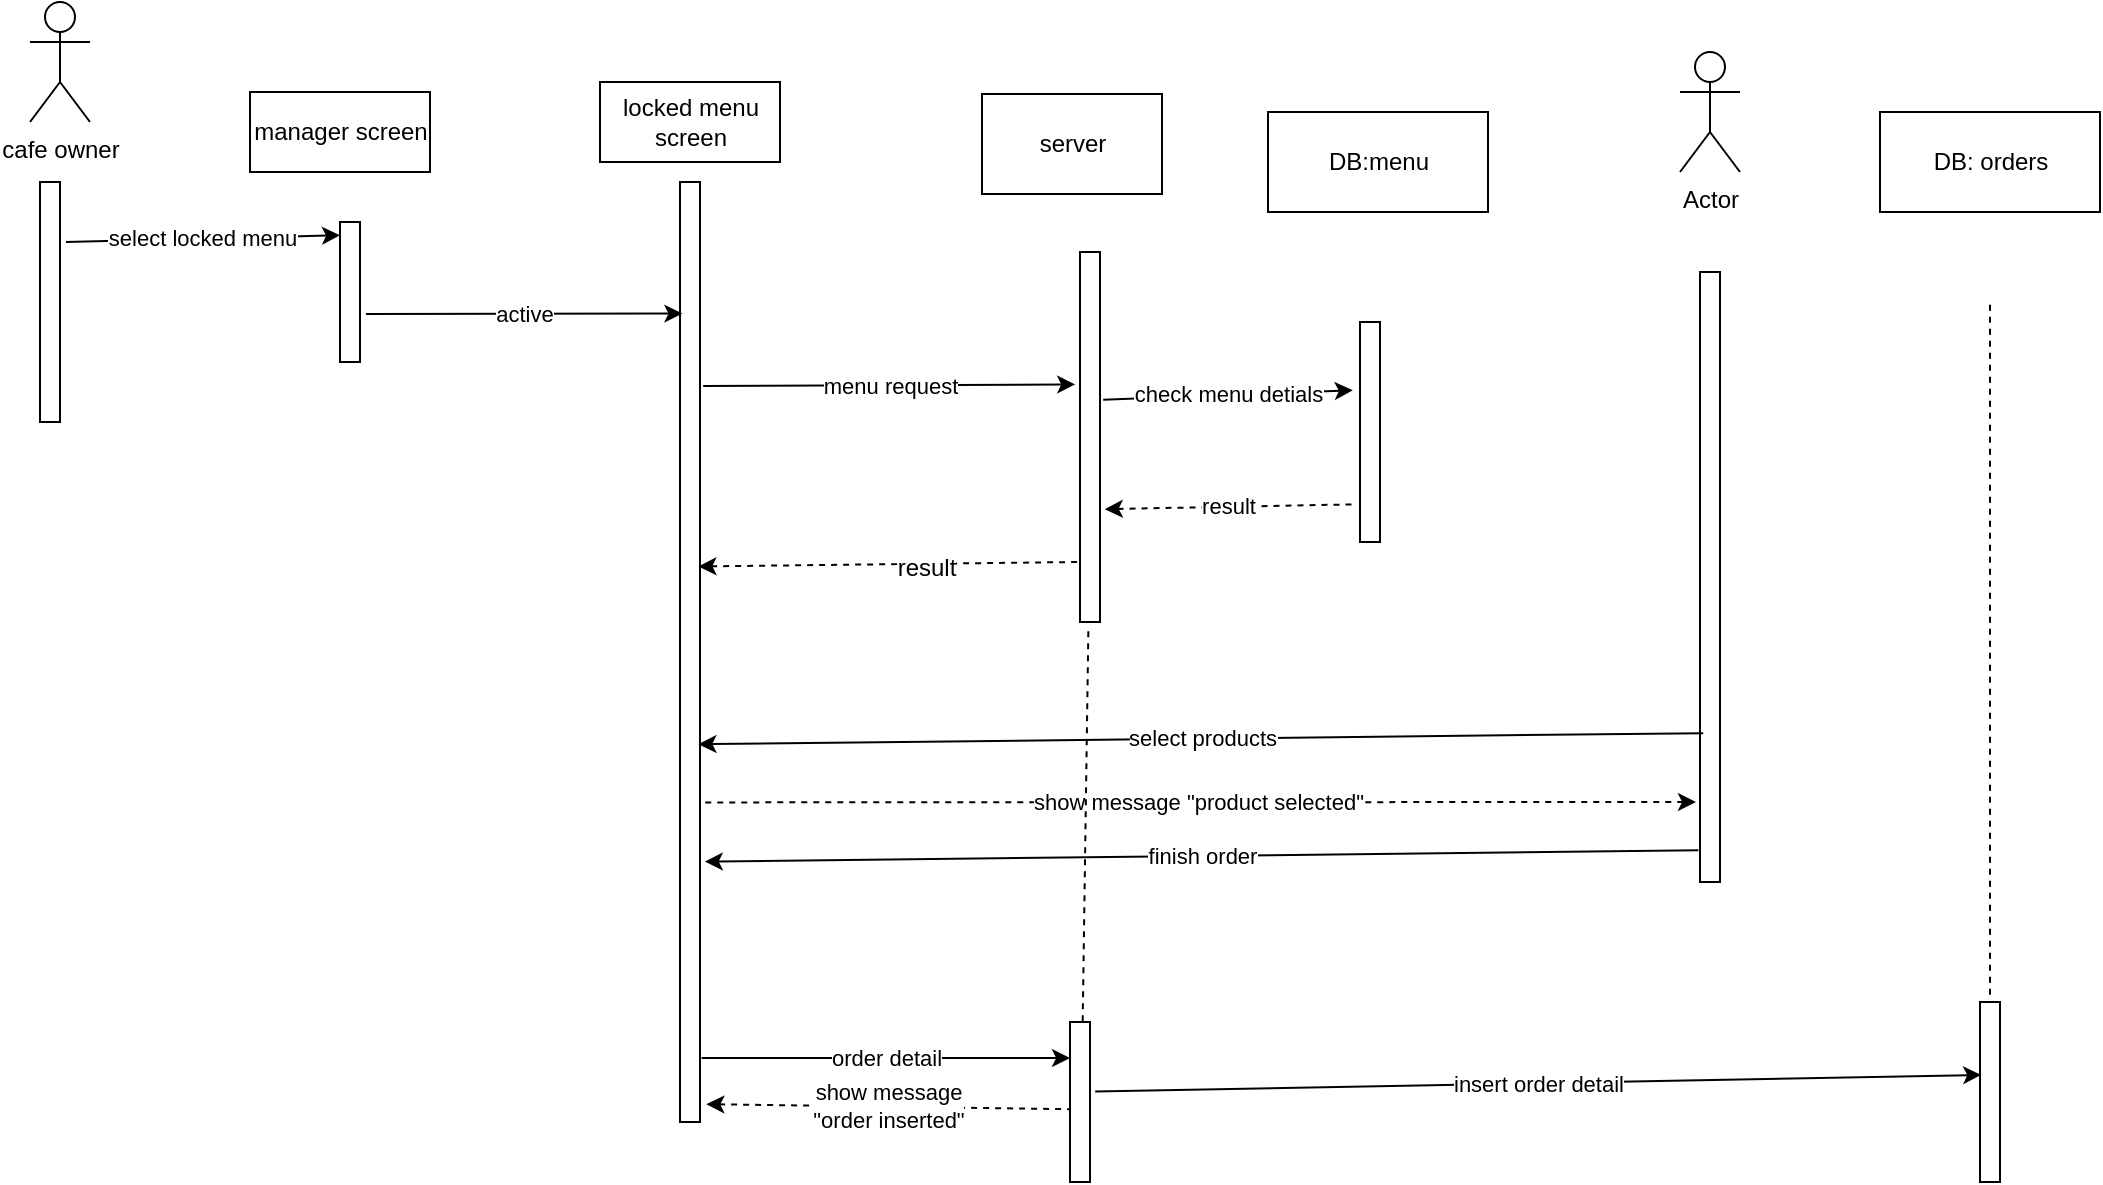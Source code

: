 <mxfile version="12.3.9" type="device" pages="1"><diagram id="4N7gWI63vx8qNTVdLzEc" name="Page-1"><mxGraphModel dx="1221" dy="625" grid="1" gridSize="10" guides="1" tooltips="1" connect="1" arrows="1" fold="1" page="1" pageScale="1" pageWidth="850" pageHeight="1100" math="0" shadow="0"><root><mxCell id="0"/><mxCell id="1" parent="0"/><mxCell id="htNVD5oSkDvVx0zV20uM-1" value="cafe owner" style="shape=umlActor;verticalLabelPosition=bottom;labelBackgroundColor=#ffffff;verticalAlign=top;html=1;outlineConnect=0;" vertex="1" parent="1"><mxGeometry x="55" y="260" width="30" height="60" as="geometry"/></mxCell><mxCell id="htNVD5oSkDvVx0zV20uM-2" value="" style="html=1;points=[];perimeter=orthogonalPerimeter;" vertex="1" parent="1"><mxGeometry x="60" y="350" width="10" height="120" as="geometry"/></mxCell><mxCell id="htNVD5oSkDvVx0zV20uM-3" value="" style="html=1;points=[];perimeter=orthogonalPerimeter;" vertex="1" parent="1"><mxGeometry x="210" y="370" width="10" height="70" as="geometry"/></mxCell><mxCell id="htNVD5oSkDvVx0zV20uM-4" value="manager screen" style="html=1;" vertex="1" parent="1"><mxGeometry x="165" y="305" width="90" height="40" as="geometry"/></mxCell><mxCell id="htNVD5oSkDvVx0zV20uM-5" value="" style="html=1;points=[];perimeter=orthogonalPerimeter;" vertex="1" parent="1"><mxGeometry x="380" y="350" width="10" height="470" as="geometry"/></mxCell><mxCell id="htNVD5oSkDvVx0zV20uM-6" value="locked menu&lt;br&gt;screen" style="html=1;" vertex="1" parent="1"><mxGeometry x="340" y="300" width="90" height="40" as="geometry"/></mxCell><mxCell id="htNVD5oSkDvVx0zV20uM-7" value="" style="html=1;points=[];perimeter=orthogonalPerimeter;" vertex="1" parent="1"><mxGeometry x="580" y="385" width="10" height="185" as="geometry"/></mxCell><mxCell id="htNVD5oSkDvVx0zV20uM-8" value="server" style="html=1;" vertex="1" parent="1"><mxGeometry x="531" y="306" width="90" height="50" as="geometry"/></mxCell><mxCell id="htNVD5oSkDvVx0zV20uM-9" value="select locked menu" style="endArrow=classic;html=1;entryX=0;entryY=0.095;entryDx=0;entryDy=0;entryPerimeter=0;" edge="1" parent="1" target="htNVD5oSkDvVx0zV20uM-3"><mxGeometry width="50" height="50" relative="1" as="geometry"><mxPoint x="73" y="380" as="sourcePoint"/><mxPoint x="140" y="388" as="targetPoint"/></mxGeometry></mxCell><mxCell id="htNVD5oSkDvVx0zV20uM-10" value="active" style="endArrow=classic;html=1;entryX=0.12;entryY=0.14;entryDx=0;entryDy=0;entryPerimeter=0;" edge="1" parent="1" target="htNVD5oSkDvVx0zV20uM-5"><mxGeometry width="50" height="50" relative="1" as="geometry"><mxPoint x="223" y="416" as="sourcePoint"/><mxPoint x="317" y="420" as="targetPoint"/></mxGeometry></mxCell><mxCell id="htNVD5oSkDvVx0zV20uM-11" value="menu request" style="endArrow=classic;html=1;exitX=1.16;exitY=0.217;exitDx=0;exitDy=0;exitPerimeter=0;entryX=-0.24;entryY=0.358;entryDx=0;entryDy=0;entryPerimeter=0;" edge="1" parent="1" source="htNVD5oSkDvVx0zV20uM-5" target="htNVD5oSkDvVx0zV20uM-7"><mxGeometry width="50" height="50" relative="1" as="geometry"><mxPoint x="410" y="480" as="sourcePoint"/><mxPoint x="460" y="430" as="targetPoint"/></mxGeometry></mxCell><mxCell id="htNVD5oSkDvVx0zV20uM-12" value="" style="endArrow=none;dashed=1;html=1;startArrow=classic;startFill=1;exitX=0.92;exitY=0.409;exitDx=0;exitDy=0;exitPerimeter=0;" edge="1" parent="1" source="htNVD5oSkDvVx0zV20uM-5"><mxGeometry width="50" height="50" relative="1" as="geometry"><mxPoint x="390" y="595" as="sourcePoint"/><mxPoint x="579" y="540" as="targetPoint"/></mxGeometry></mxCell><mxCell id="htNVD5oSkDvVx0zV20uM-13" value="result" style="text;html=1;align=center;verticalAlign=middle;resizable=0;points=[];;labelBackgroundColor=#ffffff;" vertex="1" connectable="0" parent="htNVD5oSkDvVx0zV20uM-12"><mxGeometry x="0.195" y="-2" relative="1" as="geometry"><mxPoint as="offset"/></mxGeometry></mxCell><mxCell id="htNVD5oSkDvVx0zV20uM-17" value="" style="html=1;points=[];perimeter=orthogonalPerimeter;" vertex="1" parent="1"><mxGeometry x="720" y="420" width="10" height="110" as="geometry"/></mxCell><mxCell id="htNVD5oSkDvVx0zV20uM-18" value="DB:menu" style="html=1;" vertex="1" parent="1"><mxGeometry x="674" y="315" width="110" height="50" as="geometry"/></mxCell><mxCell id="htNVD5oSkDvVx0zV20uM-19" value="check menu detials" style="endArrow=classic;html=1;entryX=-0.36;entryY=0.31;entryDx=0;entryDy=0;entryPerimeter=0;exitX=1.16;exitY=0.399;exitDx=0;exitDy=0;exitPerimeter=0;" edge="1" parent="1" source="htNVD5oSkDvVx0zV20uM-7" target="htNVD5oSkDvVx0zV20uM-17"><mxGeometry width="50" height="50" relative="1" as="geometry"><mxPoint x="610" y="470" as="sourcePoint"/><mxPoint x="660" y="420" as="targetPoint"/></mxGeometry></mxCell><mxCell id="htNVD5oSkDvVx0zV20uM-20" value="result" style="endArrow=none;dashed=1;html=1;entryX=-0.36;entryY=0.829;entryDx=0;entryDy=0;entryPerimeter=0;startArrow=classic;startFill=1;exitX=1.24;exitY=0.695;exitDx=0;exitDy=0;exitPerimeter=0;" edge="1" parent="1" source="htNVD5oSkDvVx0zV20uM-7" target="htNVD5oSkDvVx0zV20uM-17"><mxGeometry width="50" height="50" relative="1" as="geometry"><mxPoint x="660" y="550" as="sourcePoint"/><mxPoint x="670" y="540" as="targetPoint"/></mxGeometry></mxCell><mxCell id="htNVD5oSkDvVx0zV20uM-23" value="Actor" style="shape=umlActor;verticalLabelPosition=bottom;labelBackgroundColor=#ffffff;verticalAlign=top;html=1;outlineConnect=0;" vertex="1" parent="1"><mxGeometry x="880" y="285" width="30" height="60" as="geometry"/></mxCell><mxCell id="htNVD5oSkDvVx0zV20uM-24" value="" style="html=1;points=[];perimeter=orthogonalPerimeter;" vertex="1" parent="1"><mxGeometry x="890" y="395" width="10" height="305" as="geometry"/></mxCell><mxCell id="htNVD5oSkDvVx0zV20uM-25" value="select products" style="endArrow=classic;html=1;exitX=0.16;exitY=0.756;exitDx=0;exitDy=0;exitPerimeter=0;entryX=0.92;entryY=0.598;entryDx=0;entryDy=0;entryPerimeter=0;" edge="1" parent="1" source="htNVD5oSkDvVx0zV20uM-24" target="htNVD5oSkDvVx0zV20uM-5"><mxGeometry width="50" height="50" relative="1" as="geometry"><mxPoint x="621" y="700" as="sourcePoint"/><mxPoint x="671" y="650" as="targetPoint"/></mxGeometry></mxCell><mxCell id="htNVD5oSkDvVx0zV20uM-28" value="finish order" style="endArrow=classic;html=1;exitX=-0.08;exitY=0.948;exitDx=0;exitDy=0;exitPerimeter=0;entryX=1.24;entryY=0.723;entryDx=0;entryDy=0;entryPerimeter=0;" edge="1" parent="1" source="htNVD5oSkDvVx0zV20uM-24" target="htNVD5oSkDvVx0zV20uM-5"><mxGeometry width="50" height="50" relative="1" as="geometry"><mxPoint x="621" y="810" as="sourcePoint"/><mxPoint x="671" y="760" as="targetPoint"/></mxGeometry></mxCell><mxCell id="htNVD5oSkDvVx0zV20uM-29" value="show message &quot;product selected&quot;" style="endArrow=none;dashed=1;html=1;startArrow=classic;startFill=1;entryX=1;entryY=0.66;entryDx=0;entryDy=0;entryPerimeter=0;" edge="1" parent="1" target="htNVD5oSkDvVx0zV20uM-5"><mxGeometry width="50" height="50" relative="1" as="geometry"><mxPoint x="888" y="660" as="sourcePoint"/><mxPoint x="560" y="700" as="targetPoint"/></mxGeometry></mxCell><mxCell id="htNVD5oSkDvVx0zV20uM-30" value="DB: orders" style="html=1;" vertex="1" parent="1"><mxGeometry x="980" y="315" width="110" height="50" as="geometry"/></mxCell><mxCell id="htNVD5oSkDvVx0zV20uM-31" value="" style="html=1;points=[];perimeter=orthogonalPerimeter;" vertex="1" parent="1"><mxGeometry x="1030" y="760" width="10" height="90" as="geometry"/></mxCell><mxCell id="htNVD5oSkDvVx0zV20uM-36" value="" style="html=1;points=[];perimeter=orthogonalPerimeter;" vertex="1" parent="1"><mxGeometry x="575" y="770" width="10" height="80" as="geometry"/></mxCell><mxCell id="htNVD5oSkDvVx0zV20uM-37" value="order detail" style="endArrow=classic;html=1;exitX=1.08;exitY=0.932;exitDx=0;exitDy=0;exitPerimeter=0;" edge="1" parent="1" source="htNVD5oSkDvVx0zV20uM-5" target="htNVD5oSkDvVx0zV20uM-36"><mxGeometry width="50" height="50" relative="1" as="geometry"><mxPoint x="430" y="890" as="sourcePoint"/><mxPoint x="480" y="840" as="targetPoint"/></mxGeometry></mxCell><mxCell id="htNVD5oSkDvVx0zV20uM-38" value="insert order detail" style="endArrow=classic;html=1;exitX=1.26;exitY=0.435;exitDx=0;exitDy=0;exitPerimeter=0;entryX=0.06;entryY=0.405;entryDx=0;entryDy=0;entryPerimeter=0;" edge="1" parent="1" source="htNVD5oSkDvVx0zV20uM-36" target="htNVD5oSkDvVx0zV20uM-31"><mxGeometry width="50" height="50" relative="1" as="geometry"><mxPoint x="621" y="890" as="sourcePoint"/><mxPoint x="671" y="840" as="targetPoint"/></mxGeometry></mxCell><mxCell id="htNVD5oSkDvVx0zV20uM-39" value="show message&lt;br&gt;&quot;order inserted&quot;&lt;br&gt;" style="endArrow=none;dashed=1;html=1;startArrow=classic;startFill=1;exitX=1.32;exitY=0.981;exitDx=0;exitDy=0;exitPerimeter=0;entryX=-0.02;entryY=0.545;entryDx=0;entryDy=0;entryPerimeter=0;" edge="1" parent="1" source="htNVD5oSkDvVx0zV20uM-5" target="htNVD5oSkDvVx0zV20uM-36"><mxGeometry width="50" height="50" relative="1" as="geometry"><mxPoint x="471" y="910" as="sourcePoint"/><mxPoint x="521" y="860" as="targetPoint"/></mxGeometry></mxCell><mxCell id="htNVD5oSkDvVx0zV20uM-41" value="" style="endArrow=none;dashed=1;html=1;entryX=0.418;entryY=1.021;entryDx=0;entryDy=0;entryPerimeter=0;exitX=0.635;exitY=-0.005;exitDx=0;exitDy=0;exitPerimeter=0;" edge="1" parent="1" source="htNVD5oSkDvVx0zV20uM-36" target="htNVD5oSkDvVx0zV20uM-7"><mxGeometry width="50" height="50" relative="1" as="geometry"><mxPoint x="550" y="765" as="sourcePoint"/><mxPoint x="600" y="715" as="targetPoint"/></mxGeometry></mxCell><mxCell id="htNVD5oSkDvVx0zV20uM-42" value="" style="endArrow=none;dashed=1;html=1;exitX=0.5;exitY=-0.04;exitDx=0;exitDy=0;exitPerimeter=0;" edge="1" parent="1" source="htNVD5oSkDvVx0zV20uM-31"><mxGeometry width="50" height="50" relative="1" as="geometry"><mxPoint x="40" y="920" as="sourcePoint"/><mxPoint x="1035" y="410" as="targetPoint"/></mxGeometry></mxCell></root></mxGraphModel></diagram></mxfile>